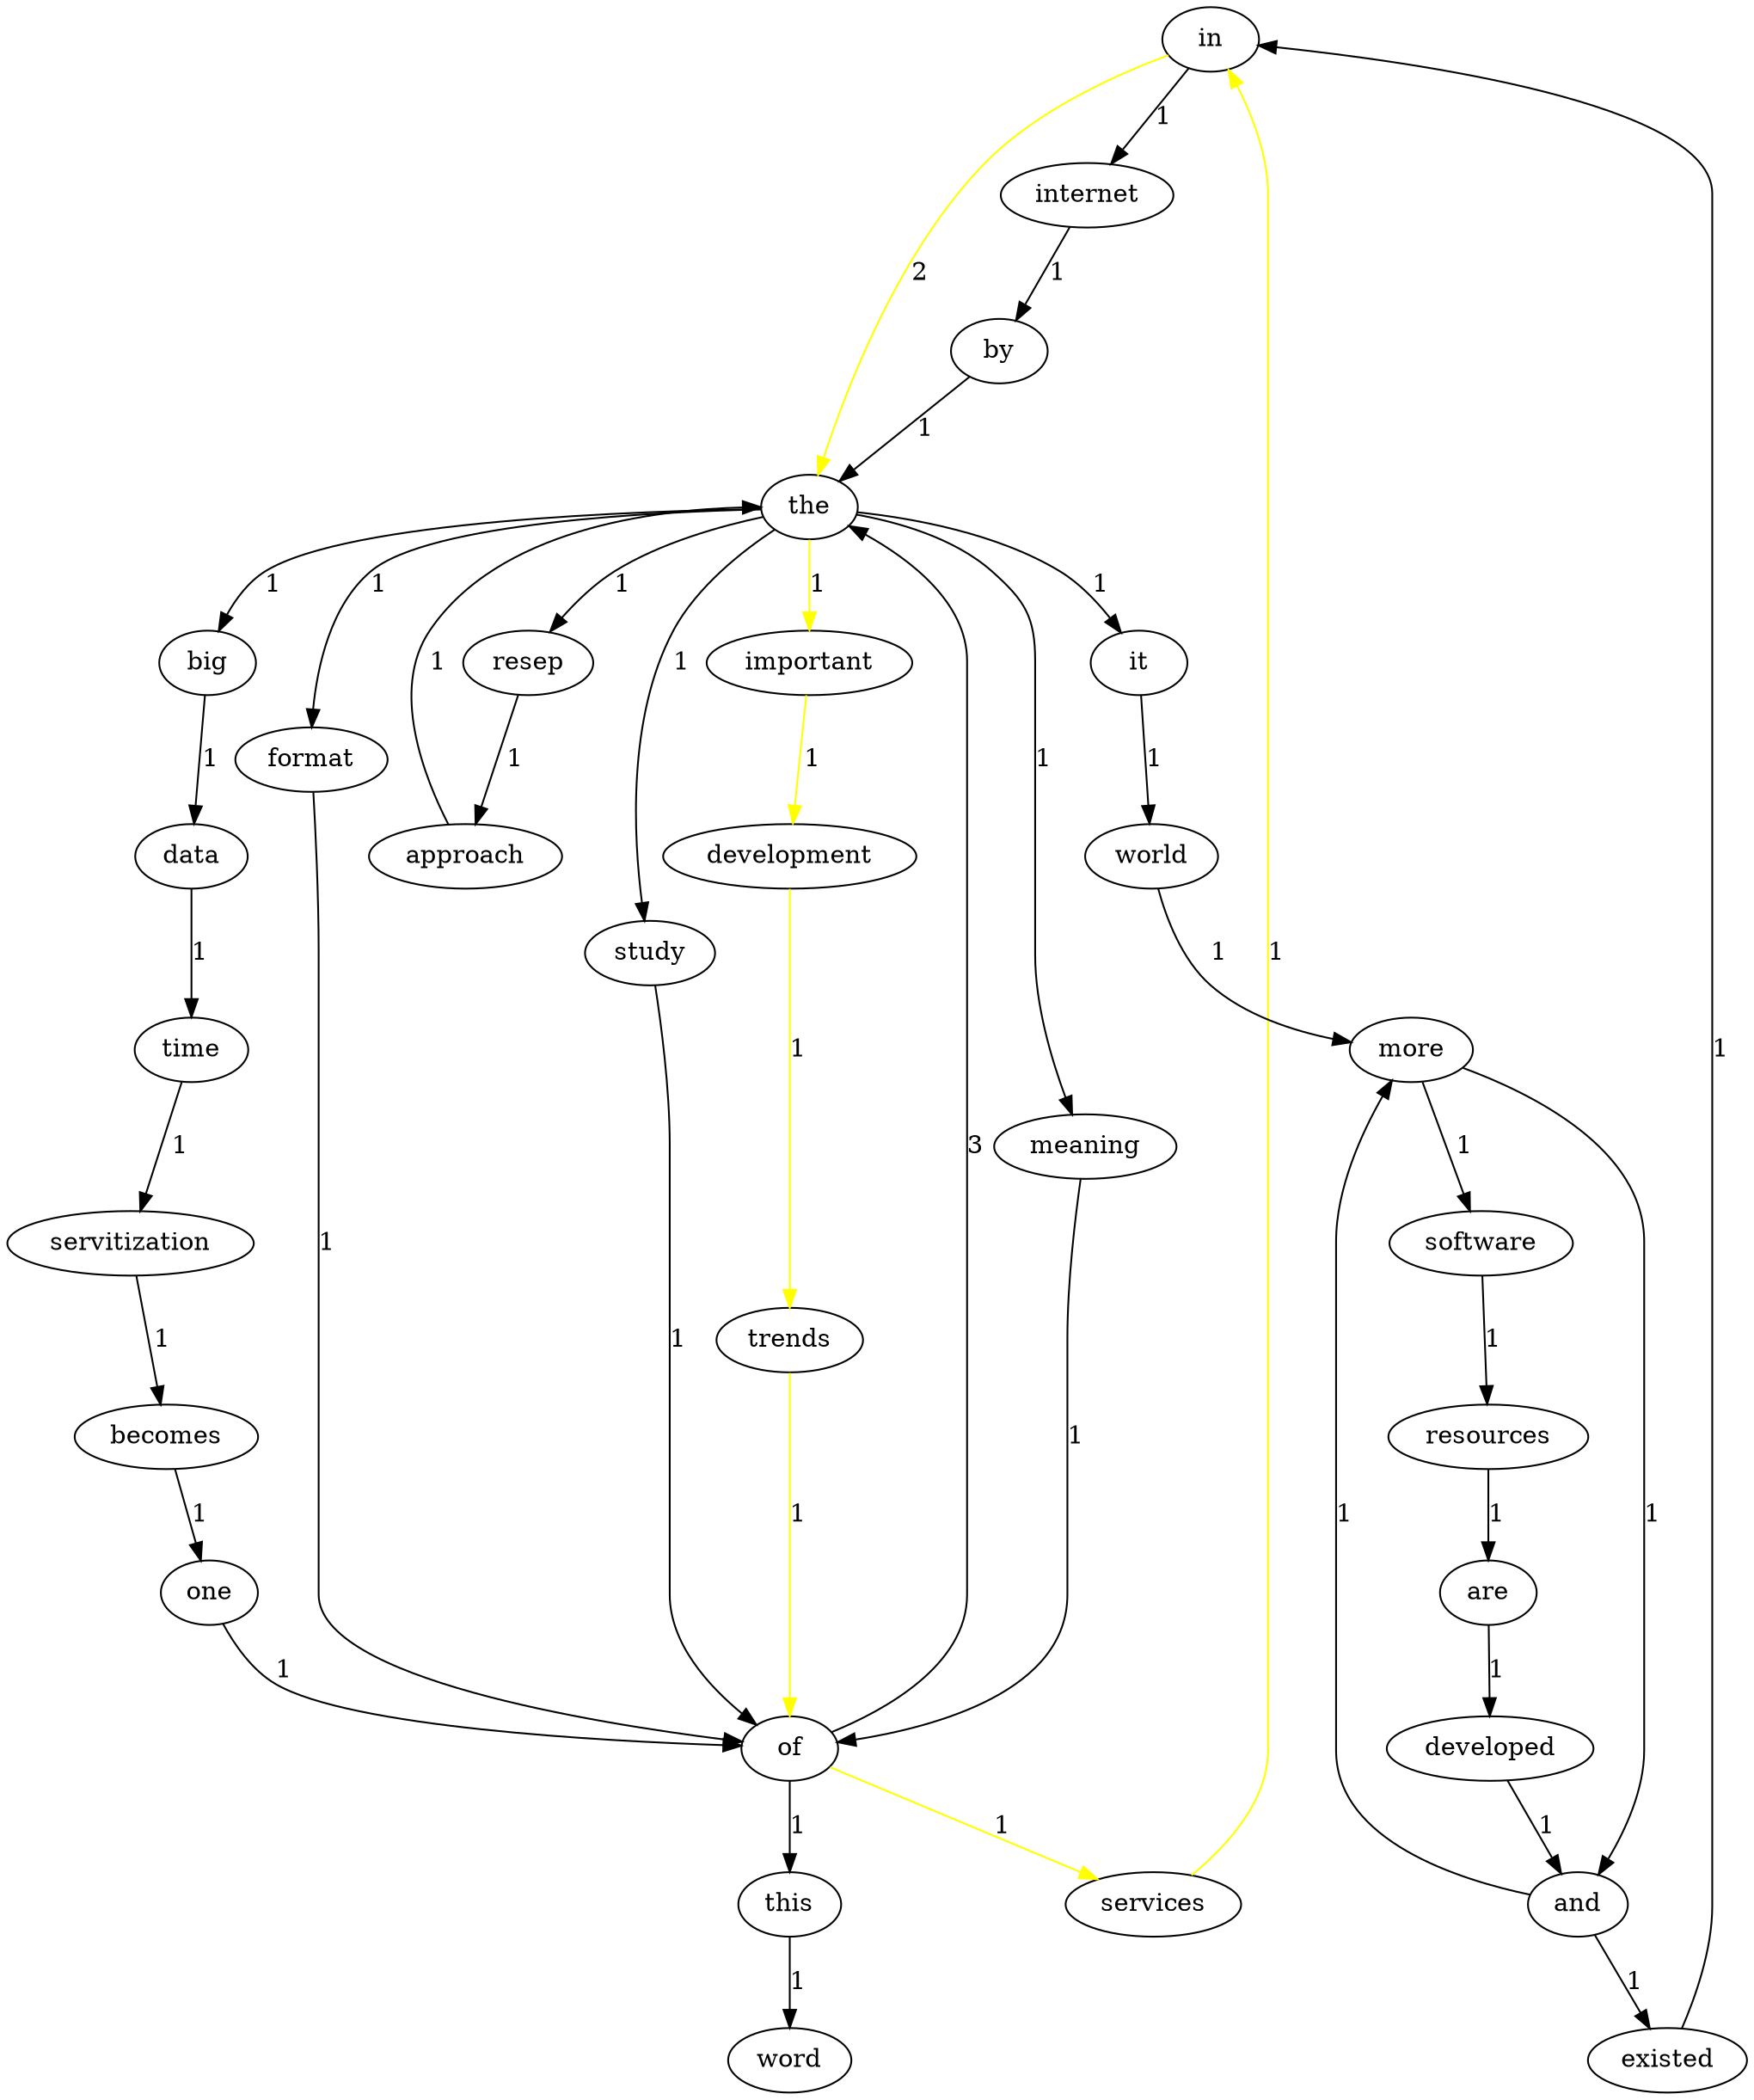 digraph G {
in->the[label=2,color=yellow];in->internet[label=1];the->big[label=1];the->important[label=1,color=yellow];the->it[label=1];the->format[label=1];the->study[label=1];the->resep[label=1];the->meaning[label=1];big->data[label=1];data->time[label=1];time->servitization[label=1];servitization->becomes[label=1];becomes->one[label=1];one->of[label=1];of->the[label=3];of->services[label=1,color=yellow];of->this[label=1];important->development[label=1,color=yellow];development->trends[label=1,color=yellow];trends->of[label=1,color=yellow];it->world[label=1];world->more[label=1];more->and[label=1];more->software[label=1];and->more[label=1];and->existed[label=1];software->resources[label=1];resources->are[label=1];are->developed[label=1];developed->and[label=1];existed->in[label=1];format->of[label=1];services->in[label=1,color=yellow];internet->by[label=1];by->the[label=1];study->of[label=1];resep->approach[label=1];approach->the[label=1];meaning->of[label=1];this->word[label=1];}
